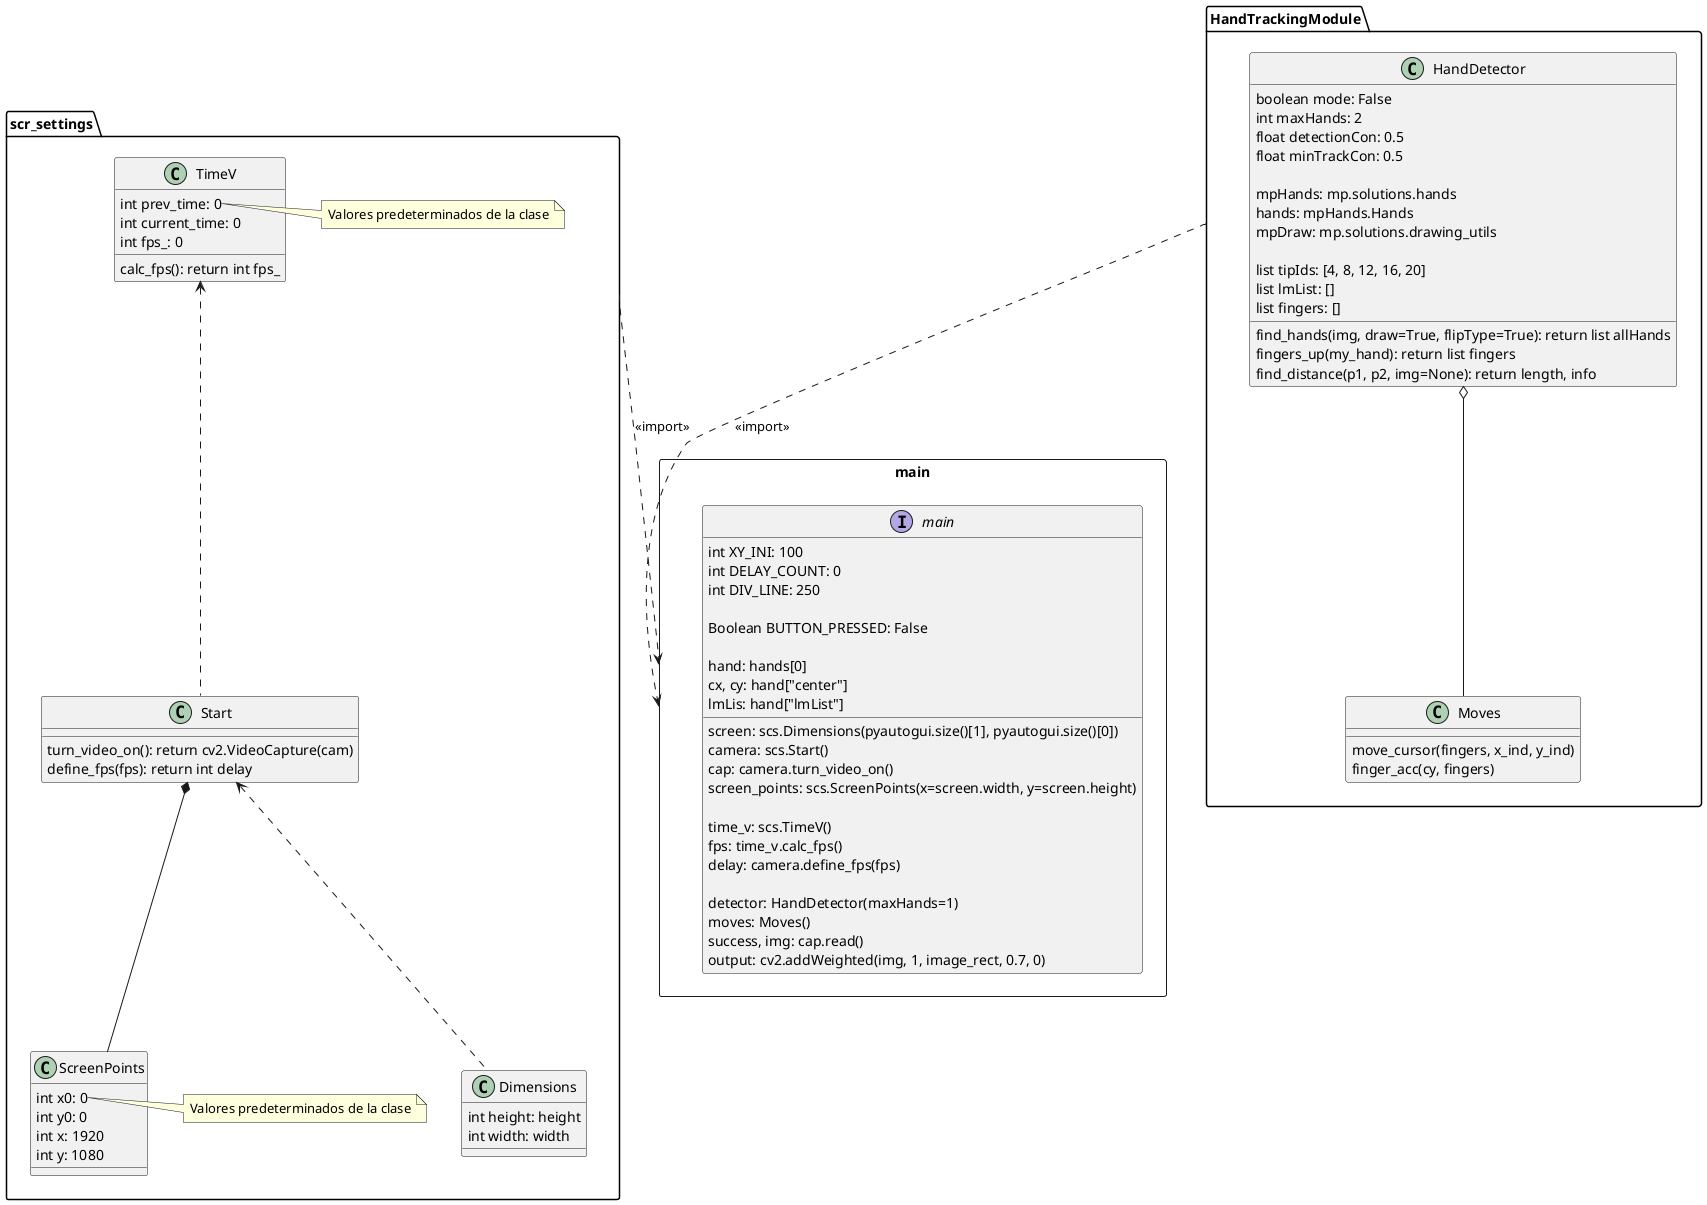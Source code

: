 @startuml

package scr_settings{
class Dimensions{
int height: height
int width: width
}

class TimeV{
int prev_time: 0
int current_time: 0
int fps_: 0

calc_fps(): return int fps_
}

note right of TimeV::prev_time
Valores predeterminados de la clase
end note

class ScreenPoints{
int x0: 0
int y0: 0
int x: 1920
int y: 1080
}

note right of ScreenPoints::x0
Valores predeterminados de la clase
end note

class Start{
turn_video_on(): return cv2.VideoCapture(cam)
define_fps(fps): return int delay
}
}

package HandTrackingModule{
class HandDetector{
boolean mode: False
int maxHands: 2
float detectionCon: 0.5
float minTrackCon: 0.5

mpHands: mp.solutions.hands
hands: mpHands.Hands
mpDraw: mp.solutions.drawing_utils

list tipIds: [4, 8, 12, 16, 20]
list lmList: []
list fingers: []

find_hands(img, draw=True, flipType=True): return list allHands
fingers_up(my_hand): return list fingers
find_distance(p1, p2, img=None): return length, info
}

class Moves{
move_cursor(fingers, x_ind, y_ind)
finger_acc(cy, fingers)
}
}
Start *-- ScreenPoints
Start <.. Dimensions
TimeV <.. Start
HandDetector o-- Moves

package main <<rectangle>>{
interface main{
int XY_INI: 100
int DELAY_COUNT: 0
int DIV_LINE: 250

Boolean BUTTON_PRESSED: False

hand: hands[0]
cx, cy: hand["center"]
lmLis: hand["lmList"]

screen: scs.Dimensions(pyautogui.size()[1], pyautogui.size()[0])
camera: scs.Start()
cap: camera.turn_video_on()
screen_points: scs.ScreenPoints(x=screen.width, y=screen.height)

time_v: scs.TimeV()
fps: time_v.calc_fps()
delay: camera.define_fps(fps)

detector: HandDetector(maxHands=1)
moves: Moves()
success, img: cap.read()
output: cv2.addWeighted(img, 1, image_rect, 0.7, 0)
}
}

HandTrackingModule..> main: <<import>>
scr_settings..> main: <<import>>

@enduml
